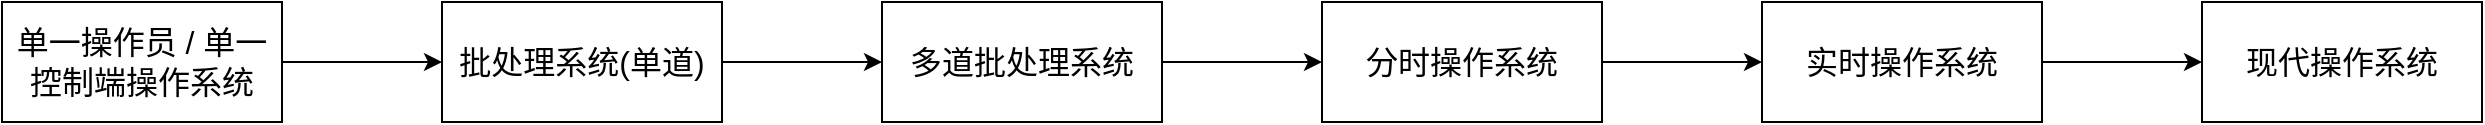 <mxfile version="12.6.5" type="device"><diagram id="QPMYfncWG6ZqwtYsYQ6Q" name="第 1 页"><mxGraphModel dx="1106" dy="860" grid="1" gridSize="10" guides="1" tooltips="1" connect="1" arrows="1" fold="1" page="1" pageScale="1" pageWidth="827" pageHeight="1169" math="0" shadow="0"><root><mxCell id="0"/><mxCell id="1" parent="0"/><mxCell id="7Pw3H_94x17sVvg_8s9o-3" value="" style="edgeStyle=orthogonalEdgeStyle;rounded=0;orthogonalLoop=1;jettySize=auto;html=1;" edge="1" parent="1" source="7Pw3H_94x17sVvg_8s9o-1" target="7Pw3H_94x17sVvg_8s9o-2"><mxGeometry relative="1" as="geometry"/></mxCell><mxCell id="7Pw3H_94x17sVvg_8s9o-1" value="单一操作员 / 单一控制端操作系统" style="rounded=0;whiteSpace=wrap;html=1;fontSize=16;" vertex="1" parent="1"><mxGeometry x="40" y="210" width="140" height="60" as="geometry"/></mxCell><mxCell id="7Pw3H_94x17sVvg_8s9o-5" value="" style="edgeStyle=orthogonalEdgeStyle;rounded=0;orthogonalLoop=1;jettySize=auto;html=1;" edge="1" parent="1" source="7Pw3H_94x17sVvg_8s9o-2" target="7Pw3H_94x17sVvg_8s9o-4"><mxGeometry relative="1" as="geometry"/></mxCell><mxCell id="7Pw3H_94x17sVvg_8s9o-2" value="批处理系统(单道)" style="rounded=0;whiteSpace=wrap;html=1;fontSize=16;" vertex="1" parent="1"><mxGeometry x="260" y="210" width="140" height="60" as="geometry"/></mxCell><mxCell id="7Pw3H_94x17sVvg_8s9o-7" value="" style="edgeStyle=orthogonalEdgeStyle;rounded=0;orthogonalLoop=1;jettySize=auto;html=1;" edge="1" parent="1" source="7Pw3H_94x17sVvg_8s9o-4" target="7Pw3H_94x17sVvg_8s9o-6"><mxGeometry relative="1" as="geometry"/></mxCell><mxCell id="7Pw3H_94x17sVvg_8s9o-4" value="多道批处理系统" style="rounded=0;whiteSpace=wrap;html=1;fontSize=16;" vertex="1" parent="1"><mxGeometry x="480" y="210" width="140" height="60" as="geometry"/></mxCell><mxCell id="7Pw3H_94x17sVvg_8s9o-9" value="" style="edgeStyle=orthogonalEdgeStyle;rounded=0;orthogonalLoop=1;jettySize=auto;html=1;" edge="1" parent="1" source="7Pw3H_94x17sVvg_8s9o-6" target="7Pw3H_94x17sVvg_8s9o-8"><mxGeometry relative="1" as="geometry"/></mxCell><mxCell id="7Pw3H_94x17sVvg_8s9o-6" value="分时操作系统" style="rounded=0;whiteSpace=wrap;html=1;fontSize=16;" vertex="1" parent="1"><mxGeometry x="700" y="210" width="140" height="60" as="geometry"/></mxCell><mxCell id="7Pw3H_94x17sVvg_8s9o-11" value="" style="edgeStyle=orthogonalEdgeStyle;rounded=0;orthogonalLoop=1;jettySize=auto;html=1;" edge="1" parent="1" source="7Pw3H_94x17sVvg_8s9o-8" target="7Pw3H_94x17sVvg_8s9o-10"><mxGeometry relative="1" as="geometry"/></mxCell><mxCell id="7Pw3H_94x17sVvg_8s9o-8" value="实时操作系统" style="rounded=0;whiteSpace=wrap;html=1;fontSize=16;" vertex="1" parent="1"><mxGeometry x="920" y="210" width="140" height="60" as="geometry"/></mxCell><mxCell id="7Pw3H_94x17sVvg_8s9o-10" value="现代操作系统" style="rounded=0;whiteSpace=wrap;html=1;fontSize=16;" vertex="1" parent="1"><mxGeometry x="1140" y="210" width="140" height="60" as="geometry"/></mxCell></root></mxGraphModel></diagram></mxfile>